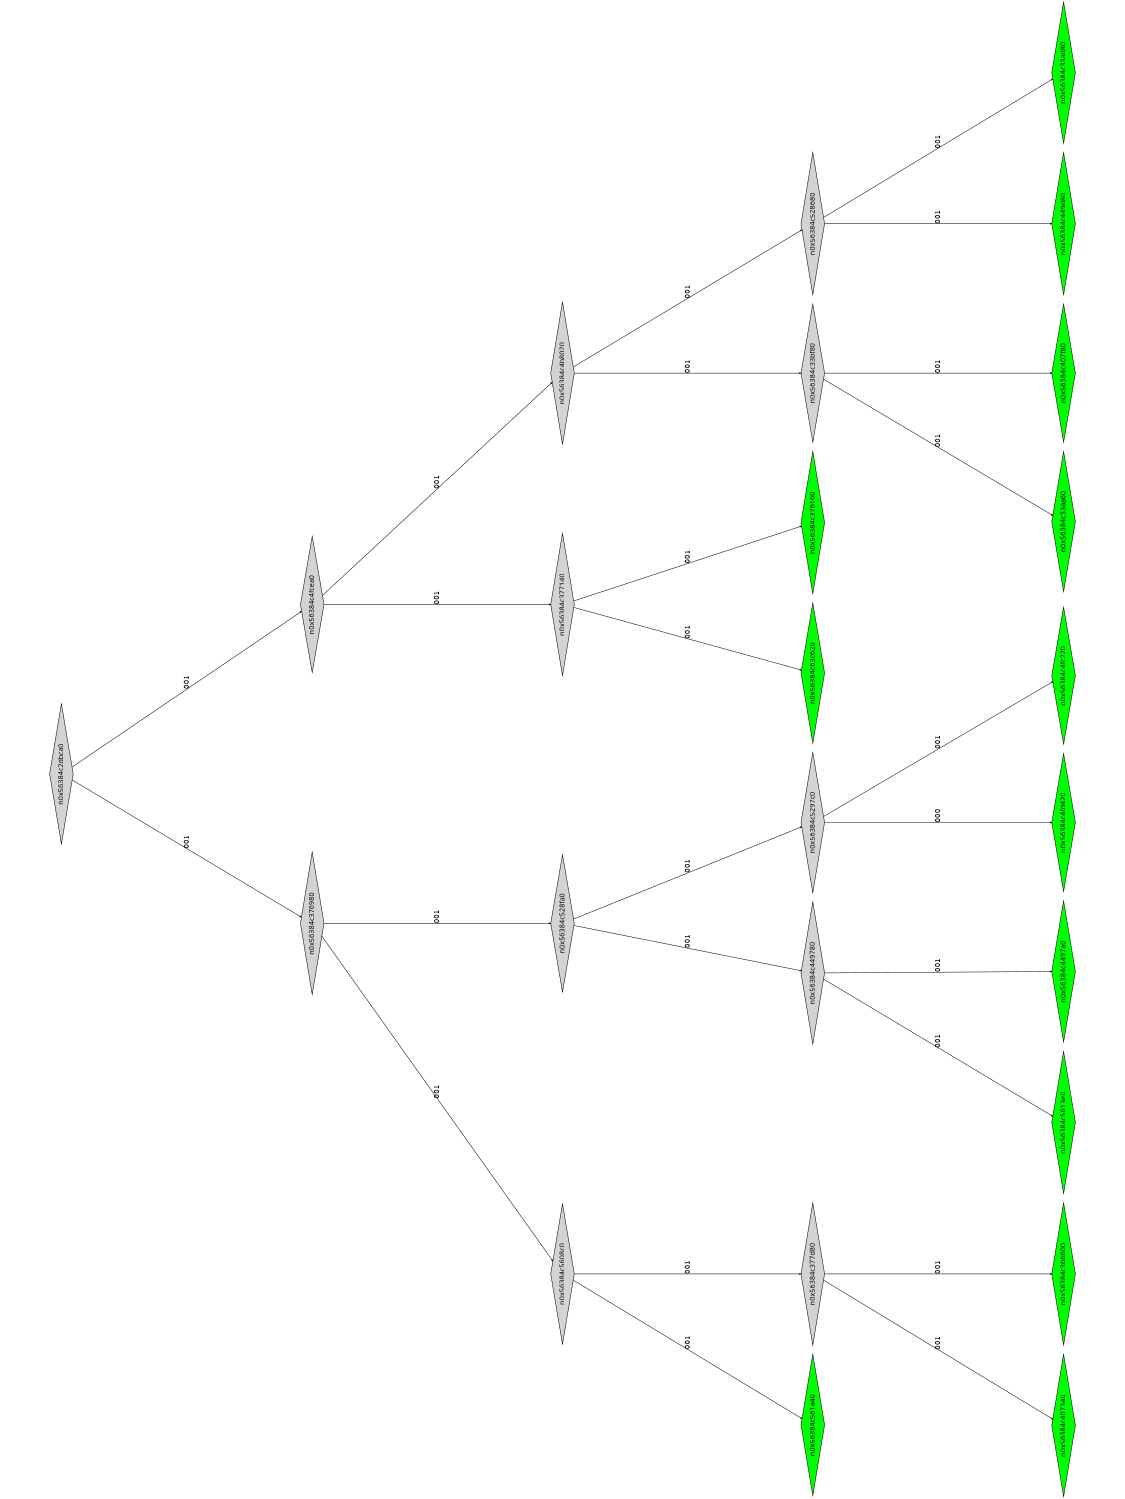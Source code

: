 digraph G {
	size="10,7.5";
	ratio=fill;
	rotate=90;
	center = "true";
	node [style="filled",width=.1,height=.1,fontname="Terminus"]
	edge [arrowsize=.3]
	n0x56384c2dbca0 [shape=diamond];
	n0x56384c2dbca0 -> n0x56384c376980 [label=001];
	n0x56384c2dbca0 -> n0x56384c4fcea0 [label=001];
	n0x56384c4fcea0 [shape=diamond];
	n0x56384c4fcea0 -> n0x56384c377140 [label=001];
	n0x56384c4fcea0 -> n0x56384c4b8020 [label=001];
	n0x56384c4b8020 [shape=diamond];
	n0x56384c4b8020 -> n0x56384c33bf80 [label=001];
	n0x56384c4b8020 -> n0x56384c528680 [label=001];
	n0x56384c528680 [shape=diamond];
	n0x56384c528680 -> n0x56384c449d80 [label=001];
	n0x56384c528680 -> n0x56384c33ad80 [label=001];
	n0x56384c33ad80 [shape=diamond,fillcolor=green];
	n0x56384c449d80 [shape=diamond,fillcolor=green];
	n0x56384c33bf80 [shape=diamond];
	n0x56384c33bf80 -> n0x56384c33aa60 [label=001];
	n0x56384c33bf80 -> n0x56384c407f80 [label=001];
	n0x56384c407f80 [shape=diamond,fillcolor=green];
	n0x56384c33aa60 [shape=diamond,fillcolor=green];
	n0x56384c377140 [shape=diamond];
	n0x56384c377140 -> n0x56384c63c620 [label=001];
	n0x56384c377140 -> n0x56384c376160 [label=001];
	n0x56384c376160 [shape=diamond,fillcolor=green];
	n0x56384c63c620 [shape=diamond,fillcolor=green];
	n0x56384c376980 [shape=diamond];
	n0x56384c376980 -> n0x56384c5608c0 [label=001];
	n0x56384c376980 -> n0x56384c528fa0 [label=001];
	n0x56384c528fa0 [shape=diamond];
	n0x56384c528fa0 -> n0x56384c449780 [label=001];
	n0x56384c528fa0 -> n0x56384c5297c0 [label=001];
	n0x56384c5297c0 [shape=diamond];
	n0x56384c5297c0 -> n0x56384c4fd420 [label=000];
	n0x56384c5297c0 -> n0x56384c4fc220 [label=001];
	n0x56384c4fc220 [shape=diamond,fillcolor=green];
	n0x56384c4fd420 [shape=diamond,fillcolor=green];
	n0x56384c449780 [shape=diamond];
	n0x56384c449780 -> n0x56384c5613e0 [label=001];
	n0x56384c449780 -> n0x56384c4497a0 [label=001];
	n0x56384c4497a0 [shape=diamond,fillcolor=green];
	n0x56384c5613e0 [shape=diamond,fillcolor=green];
	n0x56384c5608c0 [shape=diamond];
	n0x56384c5608c0 -> n0x56384c561a40 [label=001];
	n0x56384c5608c0 -> n0x56384c377d80 [label=001];
	n0x56384c377d80 [shape=diamond];
	n0x56384c377d80 -> n0x56384c407340 [label=001];
	n0x56384c377d80 -> n0x56384c3bb600 [label=001];
	n0x56384c3bb600 [shape=diamond,fillcolor=green];
	n0x56384c407340 [shape=diamond,fillcolor=green];
	n0x56384c561a40 [shape=diamond,fillcolor=green];
}
